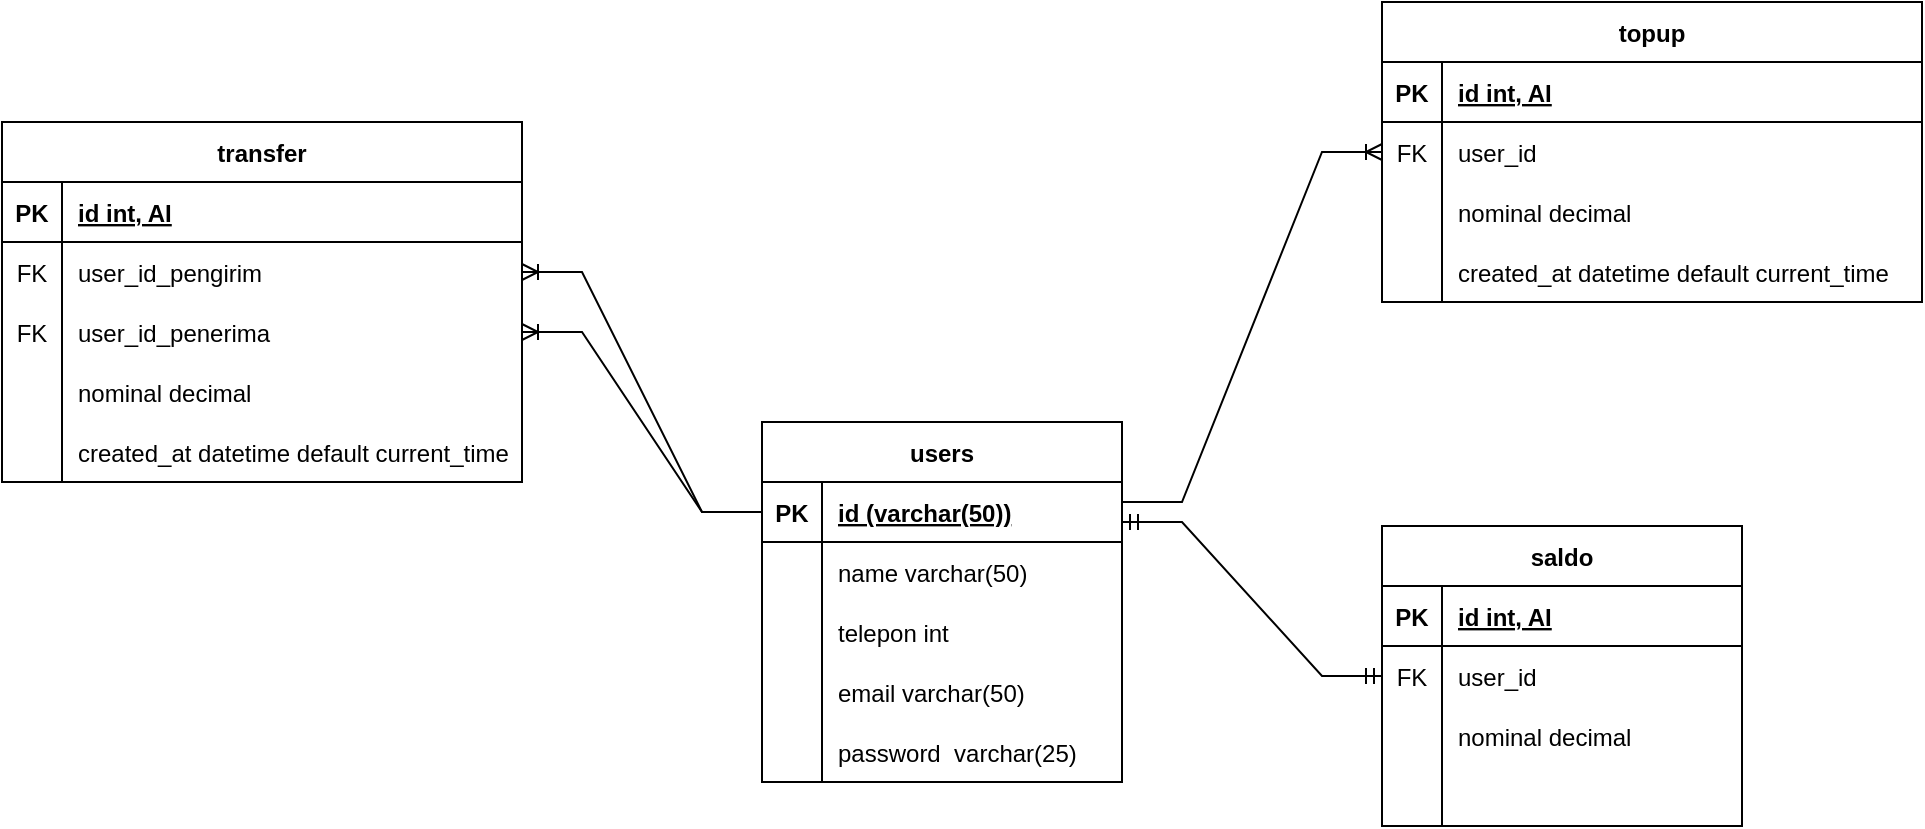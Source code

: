 <mxfile version="20.8.10" type="device"><diagram name="Page-1" id="tClh-aPpd-LnAL0MwZrn"><mxGraphModel dx="1691" dy="516" grid="1" gridSize="10" guides="1" tooltips="1" connect="1" arrows="1" fold="1" page="1" pageScale="1" pageWidth="827" pageHeight="583" math="0" shadow="0"><root><mxCell id="0"/><mxCell id="1" parent="0"/><mxCell id="j_bs-8M5RY6VnCB1KzcP-1" value="users" style="shape=table;startSize=30;container=1;collapsible=1;childLayout=tableLayout;fixedRows=1;rowLines=0;fontStyle=1;align=center;resizeLast=1;" parent="1" vertex="1"><mxGeometry x="-10" y="240" width="180" height="180" as="geometry"/></mxCell><mxCell id="j_bs-8M5RY6VnCB1KzcP-2" value="" style="shape=tableRow;horizontal=0;startSize=0;swimlaneHead=0;swimlaneBody=0;fillColor=none;collapsible=0;dropTarget=0;points=[[0,0.5],[1,0.5]];portConstraint=eastwest;top=0;left=0;right=0;bottom=1;" parent="j_bs-8M5RY6VnCB1KzcP-1" vertex="1"><mxGeometry y="30" width="180" height="30" as="geometry"/></mxCell><mxCell id="j_bs-8M5RY6VnCB1KzcP-3" value="PK" style="shape=partialRectangle;connectable=0;fillColor=none;top=0;left=0;bottom=0;right=0;fontStyle=1;overflow=hidden;" parent="j_bs-8M5RY6VnCB1KzcP-2" vertex="1"><mxGeometry width="30" height="30" as="geometry"><mxRectangle width="30" height="30" as="alternateBounds"/></mxGeometry></mxCell><mxCell id="j_bs-8M5RY6VnCB1KzcP-4" value="id (varchar(50))" style="shape=partialRectangle;connectable=0;fillColor=none;top=0;left=0;bottom=0;right=0;align=left;spacingLeft=6;fontStyle=5;overflow=hidden;" parent="j_bs-8M5RY6VnCB1KzcP-2" vertex="1"><mxGeometry x="30" width="150" height="30" as="geometry"><mxRectangle width="150" height="30" as="alternateBounds"/></mxGeometry></mxCell><mxCell id="j_bs-8M5RY6VnCB1KzcP-5" value="" style="shape=tableRow;horizontal=0;startSize=0;swimlaneHead=0;swimlaneBody=0;fillColor=none;collapsible=0;dropTarget=0;points=[[0,0.5],[1,0.5]];portConstraint=eastwest;top=0;left=0;right=0;bottom=0;" parent="j_bs-8M5RY6VnCB1KzcP-1" vertex="1"><mxGeometry y="60" width="180" height="30" as="geometry"/></mxCell><mxCell id="j_bs-8M5RY6VnCB1KzcP-6" value="" style="shape=partialRectangle;connectable=0;fillColor=none;top=0;left=0;bottom=0;right=0;editable=1;overflow=hidden;" parent="j_bs-8M5RY6VnCB1KzcP-5" vertex="1"><mxGeometry width="30" height="30" as="geometry"><mxRectangle width="30" height="30" as="alternateBounds"/></mxGeometry></mxCell><mxCell id="j_bs-8M5RY6VnCB1KzcP-7" value="name varchar(50)" style="shape=partialRectangle;connectable=0;fillColor=none;top=0;left=0;bottom=0;right=0;align=left;spacingLeft=6;overflow=hidden;" parent="j_bs-8M5RY6VnCB1KzcP-5" vertex="1"><mxGeometry x="30" width="150" height="30" as="geometry"><mxRectangle width="150" height="30" as="alternateBounds"/></mxGeometry></mxCell><mxCell id="j_bs-8M5RY6VnCB1KzcP-8" value="" style="shape=tableRow;horizontal=0;startSize=0;swimlaneHead=0;swimlaneBody=0;fillColor=none;collapsible=0;dropTarget=0;points=[[0,0.5],[1,0.5]];portConstraint=eastwest;top=0;left=0;right=0;bottom=0;" parent="j_bs-8M5RY6VnCB1KzcP-1" vertex="1"><mxGeometry y="90" width="180" height="30" as="geometry"/></mxCell><mxCell id="j_bs-8M5RY6VnCB1KzcP-9" value="" style="shape=partialRectangle;connectable=0;fillColor=none;top=0;left=0;bottom=0;right=0;editable=1;overflow=hidden;" parent="j_bs-8M5RY6VnCB1KzcP-8" vertex="1"><mxGeometry width="30" height="30" as="geometry"><mxRectangle width="30" height="30" as="alternateBounds"/></mxGeometry></mxCell><mxCell id="j_bs-8M5RY6VnCB1KzcP-10" value="telepon int" style="shape=partialRectangle;connectable=0;fillColor=none;top=0;left=0;bottom=0;right=0;align=left;spacingLeft=6;overflow=hidden;" parent="j_bs-8M5RY6VnCB1KzcP-8" vertex="1"><mxGeometry x="30" width="150" height="30" as="geometry"><mxRectangle width="150" height="30" as="alternateBounds"/></mxGeometry></mxCell><mxCell id="j_bs-8M5RY6VnCB1KzcP-11" value="" style="shape=tableRow;horizontal=0;startSize=0;swimlaneHead=0;swimlaneBody=0;fillColor=none;collapsible=0;dropTarget=0;points=[[0,0.5],[1,0.5]];portConstraint=eastwest;top=0;left=0;right=0;bottom=0;" parent="j_bs-8M5RY6VnCB1KzcP-1" vertex="1"><mxGeometry y="120" width="180" height="30" as="geometry"/></mxCell><mxCell id="j_bs-8M5RY6VnCB1KzcP-12" value="" style="shape=partialRectangle;connectable=0;fillColor=none;top=0;left=0;bottom=0;right=0;editable=1;overflow=hidden;" parent="j_bs-8M5RY6VnCB1KzcP-11" vertex="1"><mxGeometry width="30" height="30" as="geometry"><mxRectangle width="30" height="30" as="alternateBounds"/></mxGeometry></mxCell><mxCell id="j_bs-8M5RY6VnCB1KzcP-13" value="email varchar(50)" style="shape=partialRectangle;connectable=0;fillColor=none;top=0;left=0;bottom=0;right=0;align=left;spacingLeft=6;overflow=hidden;" parent="j_bs-8M5RY6VnCB1KzcP-11" vertex="1"><mxGeometry x="30" width="150" height="30" as="geometry"><mxRectangle width="150" height="30" as="alternateBounds"/></mxGeometry></mxCell><mxCell id="j_bs-8M5RY6VnCB1KzcP-14" style="shape=tableRow;horizontal=0;startSize=0;swimlaneHead=0;swimlaneBody=0;fillColor=none;collapsible=0;dropTarget=0;points=[[0,0.5],[1,0.5]];portConstraint=eastwest;top=0;left=0;right=0;bottom=0;" parent="j_bs-8M5RY6VnCB1KzcP-1" vertex="1"><mxGeometry y="150" width="180" height="30" as="geometry"/></mxCell><mxCell id="j_bs-8M5RY6VnCB1KzcP-15" style="shape=partialRectangle;connectable=0;fillColor=none;top=0;left=0;bottom=0;right=0;editable=1;overflow=hidden;" parent="j_bs-8M5RY6VnCB1KzcP-14" vertex="1"><mxGeometry width="30" height="30" as="geometry"><mxRectangle width="30" height="30" as="alternateBounds"/></mxGeometry></mxCell><mxCell id="j_bs-8M5RY6VnCB1KzcP-16" value="password  varchar(25)" style="shape=partialRectangle;connectable=0;fillColor=none;top=0;left=0;bottom=0;right=0;align=left;spacingLeft=6;overflow=hidden;" parent="j_bs-8M5RY6VnCB1KzcP-14" vertex="1"><mxGeometry x="30" width="150" height="30" as="geometry"><mxRectangle width="150" height="30" as="alternateBounds"/></mxGeometry></mxCell><mxCell id="j_bs-8M5RY6VnCB1KzcP-17" value="topup" style="shape=table;startSize=30;container=1;collapsible=1;childLayout=tableLayout;fixedRows=1;rowLines=0;fontStyle=1;align=center;resizeLast=1;" parent="1" vertex="1"><mxGeometry x="300" y="30" width="270" height="150" as="geometry"/></mxCell><mxCell id="j_bs-8M5RY6VnCB1KzcP-18" value="" style="shape=tableRow;horizontal=0;startSize=0;swimlaneHead=0;swimlaneBody=0;fillColor=none;collapsible=0;dropTarget=0;points=[[0,0.5],[1,0.5]];portConstraint=eastwest;top=0;left=0;right=0;bottom=1;" parent="j_bs-8M5RY6VnCB1KzcP-17" vertex="1"><mxGeometry y="30" width="270" height="30" as="geometry"/></mxCell><mxCell id="j_bs-8M5RY6VnCB1KzcP-19" value="PK" style="shape=partialRectangle;connectable=0;fillColor=none;top=0;left=0;bottom=0;right=0;fontStyle=1;overflow=hidden;" parent="j_bs-8M5RY6VnCB1KzcP-18" vertex="1"><mxGeometry width="30" height="30" as="geometry"><mxRectangle width="30" height="30" as="alternateBounds"/></mxGeometry></mxCell><mxCell id="j_bs-8M5RY6VnCB1KzcP-20" value="id int, AI" style="shape=partialRectangle;connectable=0;fillColor=none;top=0;left=0;bottom=0;right=0;align=left;spacingLeft=6;fontStyle=5;overflow=hidden;" parent="j_bs-8M5RY6VnCB1KzcP-18" vertex="1"><mxGeometry x="30" width="240" height="30" as="geometry"><mxRectangle width="240" height="30" as="alternateBounds"/></mxGeometry></mxCell><mxCell id="j_bs-8M5RY6VnCB1KzcP-21" value="" style="shape=tableRow;horizontal=0;startSize=0;swimlaneHead=0;swimlaneBody=0;fillColor=none;collapsible=0;dropTarget=0;points=[[0,0.5],[1,0.5]];portConstraint=eastwest;top=0;left=0;right=0;bottom=0;" parent="j_bs-8M5RY6VnCB1KzcP-17" vertex="1"><mxGeometry y="60" width="270" height="30" as="geometry"/></mxCell><mxCell id="j_bs-8M5RY6VnCB1KzcP-22" value="FK" style="shape=partialRectangle;connectable=0;fillColor=none;top=0;left=0;bottom=0;right=0;editable=1;overflow=hidden;" parent="j_bs-8M5RY6VnCB1KzcP-21" vertex="1"><mxGeometry width="30" height="30" as="geometry"><mxRectangle width="30" height="30" as="alternateBounds"/></mxGeometry></mxCell><mxCell id="j_bs-8M5RY6VnCB1KzcP-23" value="user_id" style="shape=partialRectangle;connectable=0;fillColor=none;top=0;left=0;bottom=0;right=0;align=left;spacingLeft=6;overflow=hidden;" parent="j_bs-8M5RY6VnCB1KzcP-21" vertex="1"><mxGeometry x="30" width="240" height="30" as="geometry"><mxRectangle width="240" height="30" as="alternateBounds"/></mxGeometry></mxCell><mxCell id="j_bs-8M5RY6VnCB1KzcP-24" value="" style="shape=tableRow;horizontal=0;startSize=0;swimlaneHead=0;swimlaneBody=0;fillColor=none;collapsible=0;dropTarget=0;points=[[0,0.5],[1,0.5]];portConstraint=eastwest;top=0;left=0;right=0;bottom=0;" parent="j_bs-8M5RY6VnCB1KzcP-17" vertex="1"><mxGeometry y="90" width="270" height="30" as="geometry"/></mxCell><mxCell id="j_bs-8M5RY6VnCB1KzcP-25" value="" style="shape=partialRectangle;connectable=0;fillColor=none;top=0;left=0;bottom=0;right=0;editable=1;overflow=hidden;" parent="j_bs-8M5RY6VnCB1KzcP-24" vertex="1"><mxGeometry width="30" height="30" as="geometry"><mxRectangle width="30" height="30" as="alternateBounds"/></mxGeometry></mxCell><mxCell id="j_bs-8M5RY6VnCB1KzcP-26" value="nominal decimal" style="shape=partialRectangle;connectable=0;fillColor=none;top=0;left=0;bottom=0;right=0;align=left;spacingLeft=6;overflow=hidden;" parent="j_bs-8M5RY6VnCB1KzcP-24" vertex="1"><mxGeometry x="30" width="240" height="30" as="geometry"><mxRectangle width="240" height="30" as="alternateBounds"/></mxGeometry></mxCell><mxCell id="j_bs-8M5RY6VnCB1KzcP-27" value="" style="shape=tableRow;horizontal=0;startSize=0;swimlaneHead=0;swimlaneBody=0;fillColor=none;collapsible=0;dropTarget=0;points=[[0,0.5],[1,0.5]];portConstraint=eastwest;top=0;left=0;right=0;bottom=0;" parent="j_bs-8M5RY6VnCB1KzcP-17" vertex="1"><mxGeometry y="120" width="270" height="30" as="geometry"/></mxCell><mxCell id="j_bs-8M5RY6VnCB1KzcP-28" value="" style="shape=partialRectangle;connectable=0;fillColor=none;top=0;left=0;bottom=0;right=0;editable=1;overflow=hidden;" parent="j_bs-8M5RY6VnCB1KzcP-27" vertex="1"><mxGeometry width="30" height="30" as="geometry"><mxRectangle width="30" height="30" as="alternateBounds"/></mxGeometry></mxCell><mxCell id="j_bs-8M5RY6VnCB1KzcP-29" value="created_at datetime default current_time" style="shape=partialRectangle;connectable=0;fillColor=none;top=0;left=0;bottom=0;right=0;align=left;spacingLeft=6;overflow=hidden;" parent="j_bs-8M5RY6VnCB1KzcP-27" vertex="1"><mxGeometry x="30" width="240" height="30" as="geometry"><mxRectangle width="240" height="30" as="alternateBounds"/></mxGeometry></mxCell><mxCell id="j_bs-8M5RY6VnCB1KzcP-33" value="saldo" style="shape=table;startSize=30;container=1;collapsible=1;childLayout=tableLayout;fixedRows=1;rowLines=0;fontStyle=1;align=center;resizeLast=1;" parent="1" vertex="1"><mxGeometry x="300" y="292" width="180" height="150" as="geometry"/></mxCell><mxCell id="j_bs-8M5RY6VnCB1KzcP-34" value="" style="shape=tableRow;horizontal=0;startSize=0;swimlaneHead=0;swimlaneBody=0;fillColor=none;collapsible=0;dropTarget=0;points=[[0,0.5],[1,0.5]];portConstraint=eastwest;top=0;left=0;right=0;bottom=1;" parent="j_bs-8M5RY6VnCB1KzcP-33" vertex="1"><mxGeometry y="30" width="180" height="30" as="geometry"/></mxCell><mxCell id="j_bs-8M5RY6VnCB1KzcP-35" value="PK" style="shape=partialRectangle;connectable=0;fillColor=none;top=0;left=0;bottom=0;right=0;fontStyle=1;overflow=hidden;" parent="j_bs-8M5RY6VnCB1KzcP-34" vertex="1"><mxGeometry width="30" height="30" as="geometry"><mxRectangle width="30" height="30" as="alternateBounds"/></mxGeometry></mxCell><mxCell id="j_bs-8M5RY6VnCB1KzcP-36" value="id int, AI" style="shape=partialRectangle;connectable=0;fillColor=none;top=0;left=0;bottom=0;right=0;align=left;spacingLeft=6;fontStyle=5;overflow=hidden;" parent="j_bs-8M5RY6VnCB1KzcP-34" vertex="1"><mxGeometry x="30" width="150" height="30" as="geometry"><mxRectangle width="150" height="30" as="alternateBounds"/></mxGeometry></mxCell><mxCell id="j_bs-8M5RY6VnCB1KzcP-37" value="" style="shape=tableRow;horizontal=0;startSize=0;swimlaneHead=0;swimlaneBody=0;fillColor=none;collapsible=0;dropTarget=0;points=[[0,0.5],[1,0.5]];portConstraint=eastwest;top=0;left=0;right=0;bottom=0;" parent="j_bs-8M5RY6VnCB1KzcP-33" vertex="1"><mxGeometry y="60" width="180" height="30" as="geometry"/></mxCell><mxCell id="j_bs-8M5RY6VnCB1KzcP-38" value="FK" style="shape=partialRectangle;connectable=0;fillColor=none;top=0;left=0;bottom=0;right=0;editable=1;overflow=hidden;" parent="j_bs-8M5RY6VnCB1KzcP-37" vertex="1"><mxGeometry width="30" height="30" as="geometry"><mxRectangle width="30" height="30" as="alternateBounds"/></mxGeometry></mxCell><mxCell id="j_bs-8M5RY6VnCB1KzcP-39" value="user_id" style="shape=partialRectangle;connectable=0;fillColor=none;top=0;left=0;bottom=0;right=0;align=left;spacingLeft=6;overflow=hidden;" parent="j_bs-8M5RY6VnCB1KzcP-37" vertex="1"><mxGeometry x="30" width="150" height="30" as="geometry"><mxRectangle width="150" height="30" as="alternateBounds"/></mxGeometry></mxCell><mxCell id="j_bs-8M5RY6VnCB1KzcP-40" value="" style="shape=tableRow;horizontal=0;startSize=0;swimlaneHead=0;swimlaneBody=0;fillColor=none;collapsible=0;dropTarget=0;points=[[0,0.5],[1,0.5]];portConstraint=eastwest;top=0;left=0;right=0;bottom=0;" parent="j_bs-8M5RY6VnCB1KzcP-33" vertex="1"><mxGeometry y="90" width="180" height="30" as="geometry"/></mxCell><mxCell id="j_bs-8M5RY6VnCB1KzcP-41" value="" style="shape=partialRectangle;connectable=0;fillColor=none;top=0;left=0;bottom=0;right=0;editable=1;overflow=hidden;" parent="j_bs-8M5RY6VnCB1KzcP-40" vertex="1"><mxGeometry width="30" height="30" as="geometry"><mxRectangle width="30" height="30" as="alternateBounds"/></mxGeometry></mxCell><mxCell id="j_bs-8M5RY6VnCB1KzcP-42" value="nominal decimal" style="shape=partialRectangle;connectable=0;fillColor=none;top=0;left=0;bottom=0;right=0;align=left;spacingLeft=6;overflow=hidden;" parent="j_bs-8M5RY6VnCB1KzcP-40" vertex="1"><mxGeometry x="30" width="150" height="30" as="geometry"><mxRectangle width="150" height="30" as="alternateBounds"/></mxGeometry></mxCell><mxCell id="j_bs-8M5RY6VnCB1KzcP-43" value="" style="shape=tableRow;horizontal=0;startSize=0;swimlaneHead=0;swimlaneBody=0;fillColor=none;collapsible=0;dropTarget=0;points=[[0,0.5],[1,0.5]];portConstraint=eastwest;top=0;left=0;right=0;bottom=0;" parent="j_bs-8M5RY6VnCB1KzcP-33" vertex="1"><mxGeometry y="120" width="180" height="30" as="geometry"/></mxCell><mxCell id="j_bs-8M5RY6VnCB1KzcP-44" value="" style="shape=partialRectangle;connectable=0;fillColor=none;top=0;left=0;bottom=0;right=0;editable=1;overflow=hidden;" parent="j_bs-8M5RY6VnCB1KzcP-43" vertex="1"><mxGeometry width="30" height="30" as="geometry"><mxRectangle width="30" height="30" as="alternateBounds"/></mxGeometry></mxCell><mxCell id="j_bs-8M5RY6VnCB1KzcP-45" value="" style="shape=partialRectangle;connectable=0;fillColor=none;top=0;left=0;bottom=0;right=0;align=left;spacingLeft=6;overflow=hidden;" parent="j_bs-8M5RY6VnCB1KzcP-43" vertex="1"><mxGeometry x="30" width="150" height="30" as="geometry"><mxRectangle width="150" height="30" as="alternateBounds"/></mxGeometry></mxCell><mxCell id="j_bs-8M5RY6VnCB1KzcP-46" value="transfer" style="shape=table;startSize=30;container=1;collapsible=1;childLayout=tableLayout;fixedRows=1;rowLines=0;fontStyle=1;align=center;resizeLast=1;" parent="1" vertex="1"><mxGeometry x="-390" y="90" width="260" height="180" as="geometry"/></mxCell><mxCell id="j_bs-8M5RY6VnCB1KzcP-47" value="" style="shape=tableRow;horizontal=0;startSize=0;swimlaneHead=0;swimlaneBody=0;fillColor=none;collapsible=0;dropTarget=0;points=[[0,0.5],[1,0.5]];portConstraint=eastwest;top=0;left=0;right=0;bottom=1;" parent="j_bs-8M5RY6VnCB1KzcP-46" vertex="1"><mxGeometry y="30" width="260" height="30" as="geometry"/></mxCell><mxCell id="j_bs-8M5RY6VnCB1KzcP-48" value="PK" style="shape=partialRectangle;connectable=0;fillColor=none;top=0;left=0;bottom=0;right=0;fontStyle=1;overflow=hidden;" parent="j_bs-8M5RY6VnCB1KzcP-47" vertex="1"><mxGeometry width="30" height="30" as="geometry"><mxRectangle width="30" height="30" as="alternateBounds"/></mxGeometry></mxCell><mxCell id="j_bs-8M5RY6VnCB1KzcP-49" value="id int, AI" style="shape=partialRectangle;connectable=0;fillColor=none;top=0;left=0;bottom=0;right=0;align=left;spacingLeft=6;fontStyle=5;overflow=hidden;" parent="j_bs-8M5RY6VnCB1KzcP-47" vertex="1"><mxGeometry x="30" width="230" height="30" as="geometry"><mxRectangle width="230" height="30" as="alternateBounds"/></mxGeometry></mxCell><mxCell id="j_bs-8M5RY6VnCB1KzcP-50" value="" style="shape=tableRow;horizontal=0;startSize=0;swimlaneHead=0;swimlaneBody=0;fillColor=none;collapsible=0;dropTarget=0;points=[[0,0.5],[1,0.5]];portConstraint=eastwest;top=0;left=0;right=0;bottom=0;" parent="j_bs-8M5RY6VnCB1KzcP-46" vertex="1"><mxGeometry y="60" width="260" height="30" as="geometry"/></mxCell><mxCell id="j_bs-8M5RY6VnCB1KzcP-51" value="FK" style="shape=partialRectangle;connectable=0;fillColor=none;top=0;left=0;bottom=0;right=0;editable=1;overflow=hidden;" parent="j_bs-8M5RY6VnCB1KzcP-50" vertex="1"><mxGeometry width="30" height="30" as="geometry"><mxRectangle width="30" height="30" as="alternateBounds"/></mxGeometry></mxCell><mxCell id="j_bs-8M5RY6VnCB1KzcP-52" value="user_id_pengirim" style="shape=partialRectangle;connectable=0;fillColor=none;top=0;left=0;bottom=0;right=0;align=left;spacingLeft=6;overflow=hidden;" parent="j_bs-8M5RY6VnCB1KzcP-50" vertex="1"><mxGeometry x="30" width="230" height="30" as="geometry"><mxRectangle width="230" height="30" as="alternateBounds"/></mxGeometry></mxCell><mxCell id="j_bs-8M5RY6VnCB1KzcP-53" value="" style="shape=tableRow;horizontal=0;startSize=0;swimlaneHead=0;swimlaneBody=0;fillColor=none;collapsible=0;dropTarget=0;points=[[0,0.5],[1,0.5]];portConstraint=eastwest;top=0;left=0;right=0;bottom=0;" parent="j_bs-8M5RY6VnCB1KzcP-46" vertex="1"><mxGeometry y="90" width="260" height="30" as="geometry"/></mxCell><mxCell id="j_bs-8M5RY6VnCB1KzcP-54" value="FK" style="shape=partialRectangle;connectable=0;fillColor=none;top=0;left=0;bottom=0;right=0;editable=1;overflow=hidden;" parent="j_bs-8M5RY6VnCB1KzcP-53" vertex="1"><mxGeometry width="30" height="30" as="geometry"><mxRectangle width="30" height="30" as="alternateBounds"/></mxGeometry></mxCell><mxCell id="j_bs-8M5RY6VnCB1KzcP-55" value="user_id_penerima" style="shape=partialRectangle;connectable=0;fillColor=none;top=0;left=0;bottom=0;right=0;align=left;spacingLeft=6;overflow=hidden;" parent="j_bs-8M5RY6VnCB1KzcP-53" vertex="1"><mxGeometry x="30" width="230" height="30" as="geometry"><mxRectangle width="230" height="30" as="alternateBounds"/></mxGeometry></mxCell><mxCell id="j_bs-8M5RY6VnCB1KzcP-56" value="" style="shape=tableRow;horizontal=0;startSize=0;swimlaneHead=0;swimlaneBody=0;fillColor=none;collapsible=0;dropTarget=0;points=[[0,0.5],[1,0.5]];portConstraint=eastwest;top=0;left=0;right=0;bottom=0;" parent="j_bs-8M5RY6VnCB1KzcP-46" vertex="1"><mxGeometry y="120" width="260" height="30" as="geometry"/></mxCell><mxCell id="j_bs-8M5RY6VnCB1KzcP-57" value="" style="shape=partialRectangle;connectable=0;fillColor=none;top=0;left=0;bottom=0;right=0;editable=1;overflow=hidden;" parent="j_bs-8M5RY6VnCB1KzcP-56" vertex="1"><mxGeometry width="30" height="30" as="geometry"><mxRectangle width="30" height="30" as="alternateBounds"/></mxGeometry></mxCell><mxCell id="j_bs-8M5RY6VnCB1KzcP-58" value="nominal decimal" style="shape=partialRectangle;connectable=0;fillColor=none;top=0;left=0;bottom=0;right=0;align=left;spacingLeft=6;overflow=hidden;" parent="j_bs-8M5RY6VnCB1KzcP-56" vertex="1"><mxGeometry x="30" width="230" height="30" as="geometry"><mxRectangle width="230" height="30" as="alternateBounds"/></mxGeometry></mxCell><mxCell id="j_bs-8M5RY6VnCB1KzcP-59" style="shape=tableRow;horizontal=0;startSize=0;swimlaneHead=0;swimlaneBody=0;fillColor=none;collapsible=0;dropTarget=0;points=[[0,0.5],[1,0.5]];portConstraint=eastwest;top=0;left=0;right=0;bottom=0;" parent="j_bs-8M5RY6VnCB1KzcP-46" vertex="1"><mxGeometry y="150" width="260" height="30" as="geometry"/></mxCell><mxCell id="j_bs-8M5RY6VnCB1KzcP-60" style="shape=partialRectangle;connectable=0;fillColor=none;top=0;left=0;bottom=0;right=0;editable=1;overflow=hidden;" parent="j_bs-8M5RY6VnCB1KzcP-59" vertex="1"><mxGeometry width="30" height="30" as="geometry"><mxRectangle width="30" height="30" as="alternateBounds"/></mxGeometry></mxCell><mxCell id="j_bs-8M5RY6VnCB1KzcP-61" value="created_at datetime default current_time" style="shape=partialRectangle;connectable=0;fillColor=none;top=0;left=0;bottom=0;right=0;align=left;spacingLeft=6;overflow=hidden;" parent="j_bs-8M5RY6VnCB1KzcP-59" vertex="1"><mxGeometry x="30" width="230" height="30" as="geometry"><mxRectangle width="230" height="30" as="alternateBounds"/></mxGeometry></mxCell><mxCell id="j_bs-8M5RY6VnCB1KzcP-62" value="" style="edgeStyle=entityRelationEdgeStyle;fontSize=12;html=1;endArrow=ERmandOne;startArrow=ERmandOne;rounded=0;entryX=0;entryY=0.5;entryDx=0;entryDy=0;" parent="1" target="j_bs-8M5RY6VnCB1KzcP-37" edge="1"><mxGeometry width="100" height="100" relative="1" as="geometry"><mxPoint x="170" y="290" as="sourcePoint"/><mxPoint x="260" y="192" as="targetPoint"/></mxGeometry></mxCell><mxCell id="j_bs-8M5RY6VnCB1KzcP-63" value="" style="edgeStyle=entityRelationEdgeStyle;fontSize=12;html=1;endArrow=ERoneToMany;rounded=0;entryX=0;entryY=0.5;entryDx=0;entryDy=0;" parent="1" target="j_bs-8M5RY6VnCB1KzcP-21" edge="1"><mxGeometry width="100" height="100" relative="1" as="geometry"><mxPoint x="170" y="280" as="sourcePoint"/><mxPoint x="270" y="180" as="targetPoint"/></mxGeometry></mxCell><mxCell id="j_bs-8M5RY6VnCB1KzcP-64" value="" style="edgeStyle=entityRelationEdgeStyle;fontSize=12;html=1;endArrow=ERoneToMany;rounded=0;exitX=0;exitY=0.5;exitDx=0;exitDy=0;entryX=1;entryY=0.5;entryDx=0;entryDy=0;" parent="1" source="j_bs-8M5RY6VnCB1KzcP-2" target="j_bs-8M5RY6VnCB1KzcP-50" edge="1"><mxGeometry width="100" height="100" relative="1" as="geometry"><mxPoint x="-60" y="320" as="sourcePoint"/><mxPoint x="-40" y="350" as="targetPoint"/></mxGeometry></mxCell><mxCell id="j_bs-8M5RY6VnCB1KzcP-65" value="" style="edgeStyle=entityRelationEdgeStyle;fontSize=12;html=1;endArrow=ERoneToMany;rounded=0;exitX=0;exitY=0.5;exitDx=0;exitDy=0;entryX=1;entryY=0.5;entryDx=0;entryDy=0;" parent="1" source="j_bs-8M5RY6VnCB1KzcP-2" target="j_bs-8M5RY6VnCB1KzcP-53" edge="1"><mxGeometry width="100" height="100" relative="1" as="geometry"><mxPoint x="20" y="430" as="sourcePoint"/><mxPoint x="120" y="330" as="targetPoint"/></mxGeometry></mxCell></root></mxGraphModel></diagram></mxfile>
